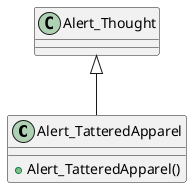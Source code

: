 @startuml
class Alert_TatteredApparel {
    + Alert_TatteredApparel()
}
Alert_Thought <|-- Alert_TatteredApparel
@enduml
